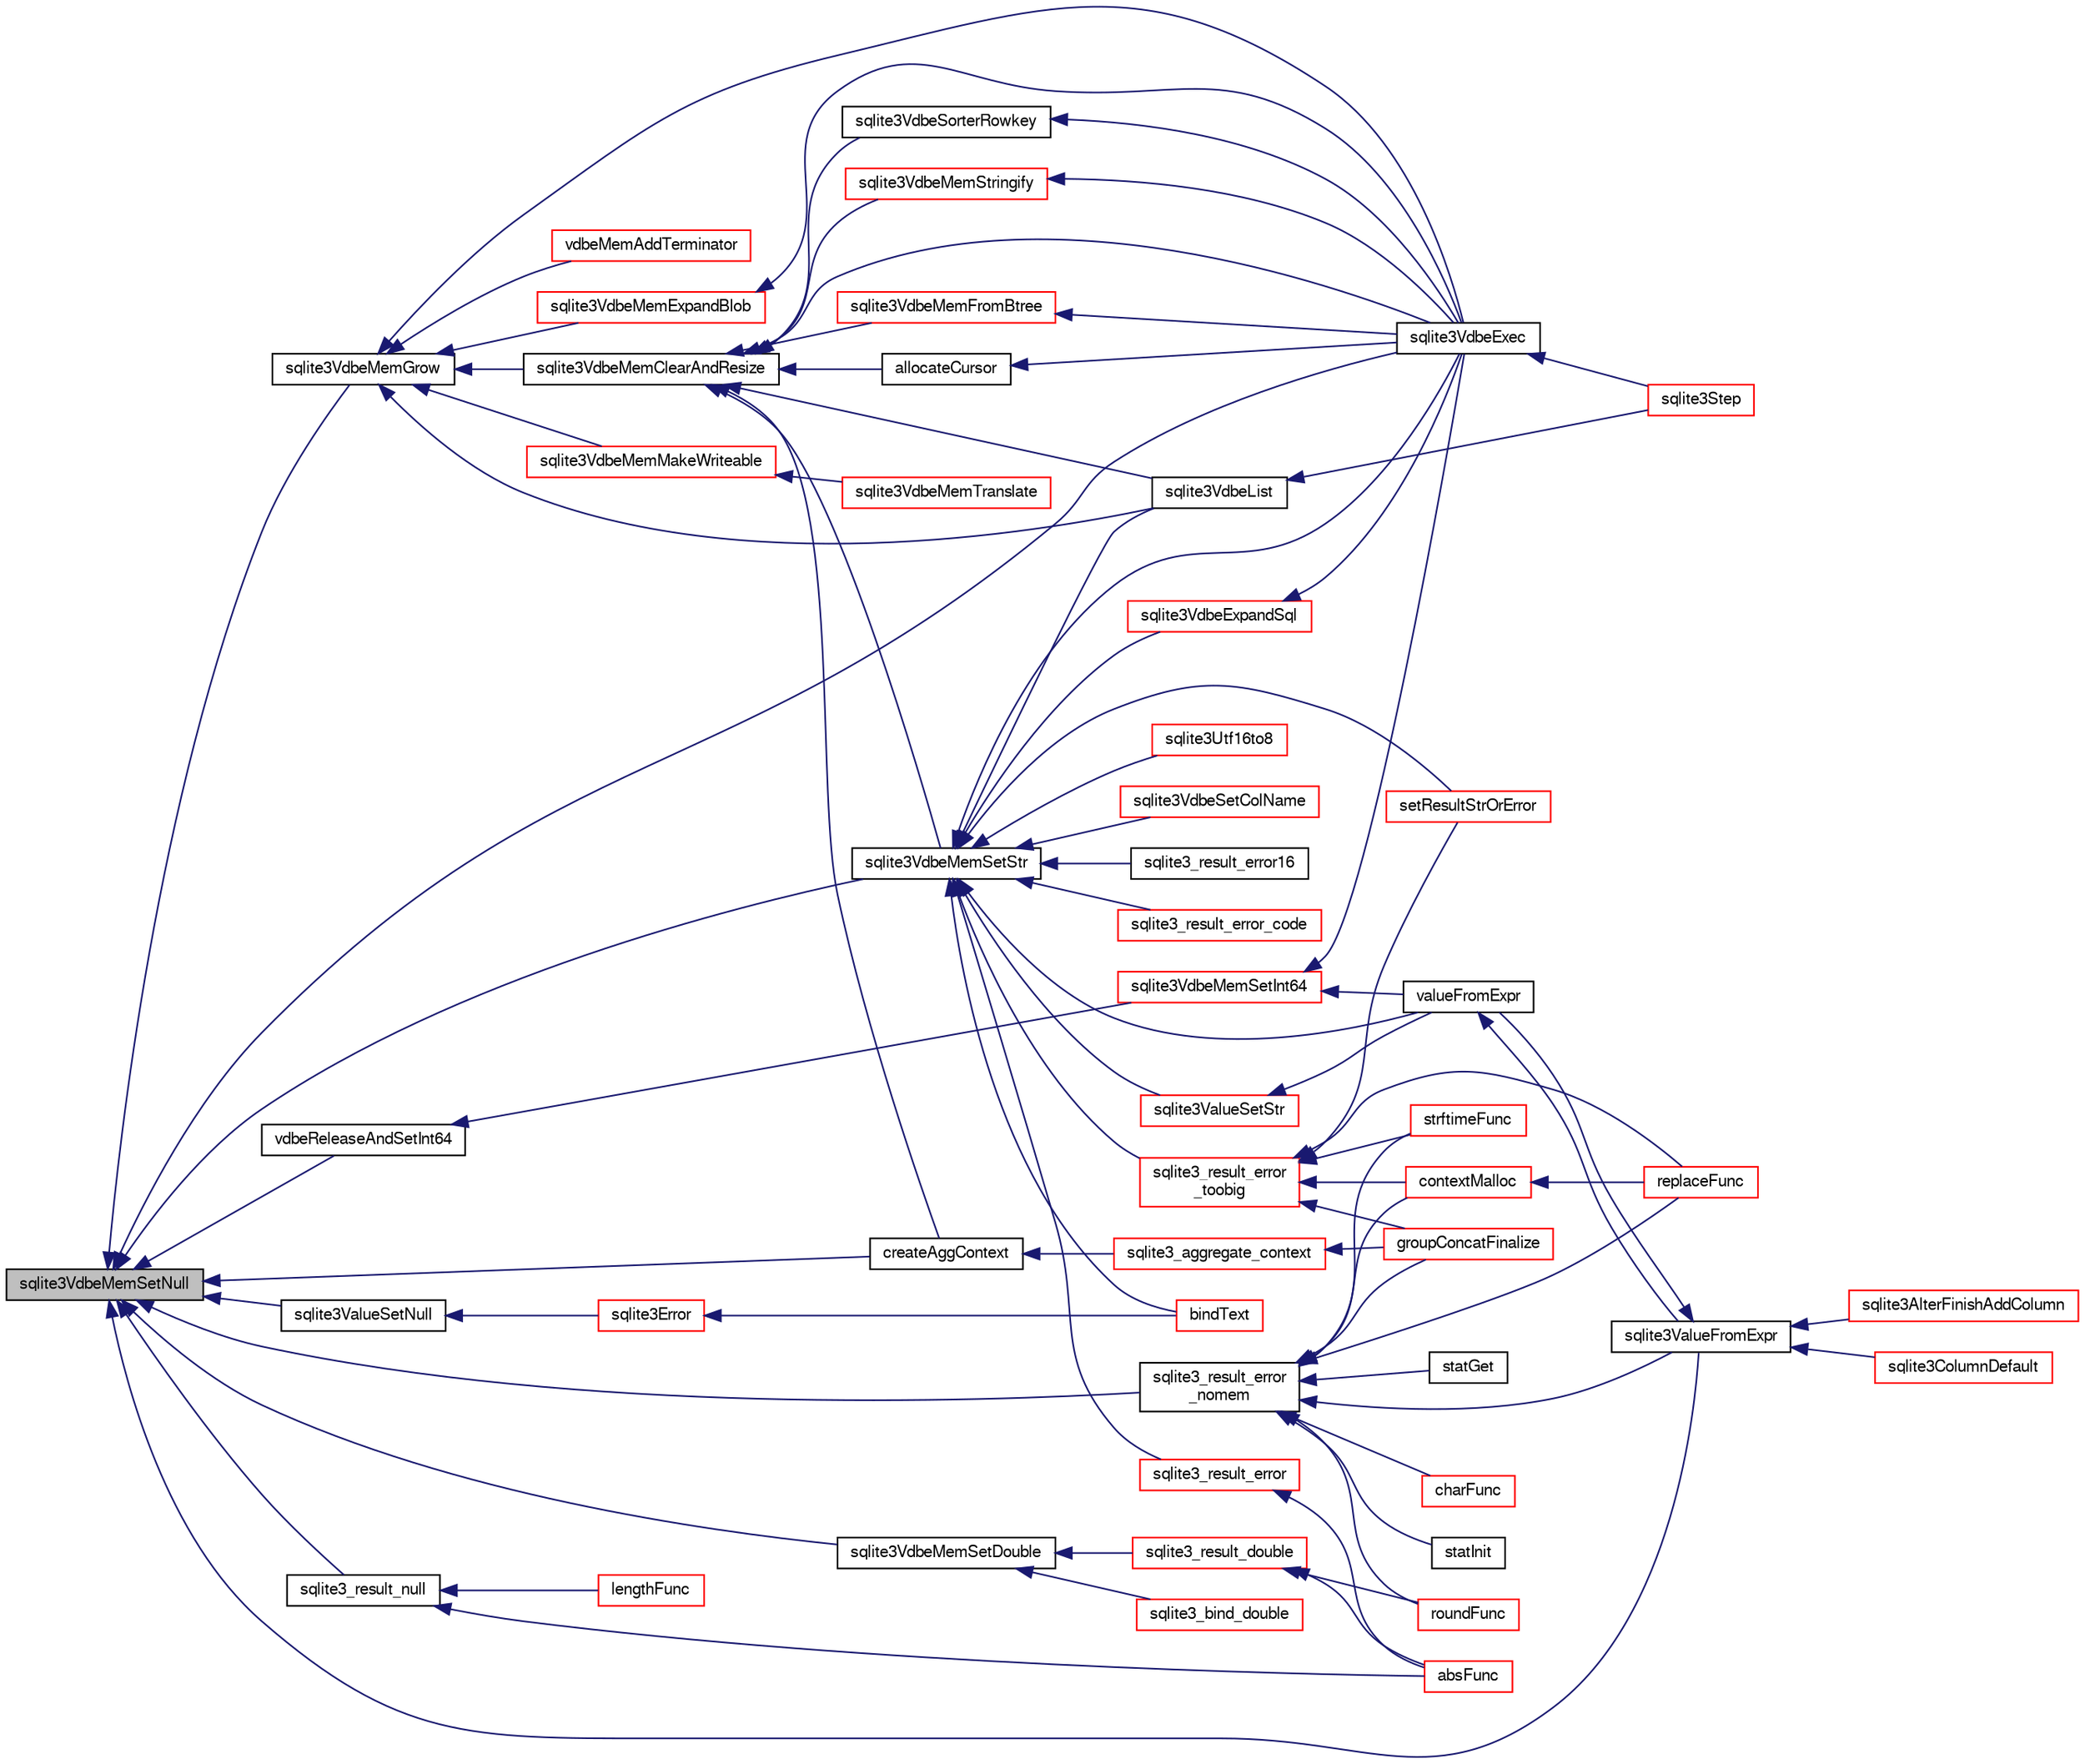 digraph "sqlite3VdbeMemSetNull"
{
  edge [fontname="FreeSans",fontsize="10",labelfontname="FreeSans",labelfontsize="10"];
  node [fontname="FreeSans",fontsize="10",shape=record];
  rankdir="LR";
  Node777671 [label="sqlite3VdbeMemSetNull",height=0.2,width=0.4,color="black", fillcolor="grey75", style="filled", fontcolor="black"];
  Node777671 -> Node777672 [dir="back",color="midnightblue",fontsize="10",style="solid",fontname="FreeSans"];
  Node777672 [label="sqlite3VdbeMemGrow",height=0.2,width=0.4,color="black", fillcolor="white", style="filled",URL="$sqlite3_8c.html#aba753c9690ae0ba31b5100945cf29447"];
  Node777672 -> Node777673 [dir="back",color="midnightblue",fontsize="10",style="solid",fontname="FreeSans"];
  Node777673 [label="sqlite3VdbeMemClearAndResize",height=0.2,width=0.4,color="black", fillcolor="white", style="filled",URL="$sqlite3_8c.html#add082be4aa46084ecdf023cfac898231"];
  Node777673 -> Node777674 [dir="back",color="midnightblue",fontsize="10",style="solid",fontname="FreeSans"];
  Node777674 [label="sqlite3VdbeMemStringify",height=0.2,width=0.4,color="red", fillcolor="white", style="filled",URL="$sqlite3_8c.html#aaf8a4e6bd1059297d279570e30b7680a"];
  Node777674 -> Node777682 [dir="back",color="midnightblue",fontsize="10",style="solid",fontname="FreeSans"];
  Node777682 [label="sqlite3VdbeExec",height=0.2,width=0.4,color="black", fillcolor="white", style="filled",URL="$sqlite3_8c.html#a8ce40a614bdc56719c4d642b1e4dfb21"];
  Node777682 -> Node777683 [dir="back",color="midnightblue",fontsize="10",style="solid",fontname="FreeSans"];
  Node777683 [label="sqlite3Step",height=0.2,width=0.4,color="red", fillcolor="white", style="filled",URL="$sqlite3_8c.html#a3f2872e873e2758a4beedad1d5113554"];
  Node777673 -> Node778502 [dir="back",color="midnightblue",fontsize="10",style="solid",fontname="FreeSans"];
  Node778502 [label="sqlite3VdbeMemSetStr",height=0.2,width=0.4,color="black", fillcolor="white", style="filled",URL="$sqlite3_8c.html#a9697bec7c3b512483638ea3646191d7d"];
  Node778502 -> Node778503 [dir="back",color="midnightblue",fontsize="10",style="solid",fontname="FreeSans"];
  Node778503 [label="sqlite3Utf16to8",height=0.2,width=0.4,color="red", fillcolor="white", style="filled",URL="$sqlite3_8c.html#a2c2d4b96de83192463964b77bdc524ae"];
  Node778502 -> Node778131 [dir="back",color="midnightblue",fontsize="10",style="solid",fontname="FreeSans"];
  Node778131 [label="valueFromExpr",height=0.2,width=0.4,color="black", fillcolor="white", style="filled",URL="$sqlite3_8c.html#a08f91b27c0189e8b5bcdea6537466b7c"];
  Node778131 -> Node778132 [dir="back",color="midnightblue",fontsize="10",style="solid",fontname="FreeSans"];
  Node778132 [label="sqlite3ValueFromExpr",height=0.2,width=0.4,color="black", fillcolor="white", style="filled",URL="$sqlite3_8c.html#af103c812684544760641a1cd4d9745df"];
  Node778132 -> Node778131 [dir="back",color="midnightblue",fontsize="10",style="solid",fontname="FreeSans"];
  Node778132 -> Node777859 [dir="back",color="midnightblue",fontsize="10",style="solid",fontname="FreeSans"];
  Node777859 [label="sqlite3AlterFinishAddColumn",height=0.2,width=0.4,color="red", fillcolor="white", style="filled",URL="$sqlite3_8c.html#a392e1e5be904b01216faae16a77c2c31"];
  Node778132 -> Node778133 [dir="back",color="midnightblue",fontsize="10",style="solid",fontname="FreeSans"];
  Node778133 [label="sqlite3ColumnDefault",height=0.2,width=0.4,color="red", fillcolor="white", style="filled",URL="$sqlite3_8c.html#a59f47949957801afdf53735549eacc7d"];
  Node778502 -> Node778504 [dir="back",color="midnightblue",fontsize="10",style="solid",fontname="FreeSans"];
  Node778504 [label="sqlite3ValueSetStr",height=0.2,width=0.4,color="red", fillcolor="white", style="filled",URL="$sqlite3_8c.html#a1fd40749f47941ee97ff6d798e2bc67e"];
  Node778504 -> Node778131 [dir="back",color="midnightblue",fontsize="10",style="solid",fontname="FreeSans"];
  Node778502 -> Node778175 [dir="back",color="midnightblue",fontsize="10",style="solid",fontname="FreeSans"];
  Node778175 [label="sqlite3VdbeList",height=0.2,width=0.4,color="black", fillcolor="white", style="filled",URL="$sqlite3_8c.html#a61f5dfb765135a9982025bab8944f7fd"];
  Node778175 -> Node777683 [dir="back",color="midnightblue",fontsize="10",style="solid",fontname="FreeSans"];
  Node778502 -> Node778505 [dir="back",color="midnightblue",fontsize="10",style="solid",fontname="FreeSans"];
  Node778505 [label="sqlite3VdbeSetColName",height=0.2,width=0.4,color="red", fillcolor="white", style="filled",URL="$sqlite3_8c.html#a05534e7d71a734a43c35ae061ef45e6e"];
  Node778502 -> Node778507 [dir="back",color="midnightblue",fontsize="10",style="solid",fontname="FreeSans"];
  Node778507 [label="setResultStrOrError",height=0.2,width=0.4,color="red", fillcolor="white", style="filled",URL="$sqlite3_8c.html#af1d0f45c261a19434fad327798cc6d6b"];
  Node778502 -> Node778520 [dir="back",color="midnightblue",fontsize="10",style="solid",fontname="FreeSans"];
  Node778520 [label="sqlite3_result_error",height=0.2,width=0.4,color="red", fillcolor="white", style="filled",URL="$sqlite3_8h.html#a577161e1b67908b94f47007aaa6ae4c4"];
  Node778520 -> Node778523 [dir="back",color="midnightblue",fontsize="10",style="solid",fontname="FreeSans"];
  Node778523 [label="absFunc",height=0.2,width=0.4,color="red", fillcolor="white", style="filled",URL="$sqlite3_8c.html#af271994a34f441432d50d7095e0ed23d"];
  Node778502 -> Node778525 [dir="back",color="midnightblue",fontsize="10",style="solid",fontname="FreeSans"];
  Node778525 [label="sqlite3_result_error16",height=0.2,width=0.4,color="black", fillcolor="white", style="filled",URL="$sqlite3_8h.html#a2baa2d4dd3dc187608d942f3edfd46da"];
  Node778502 -> Node778526 [dir="back",color="midnightblue",fontsize="10",style="solid",fontname="FreeSans"];
  Node778526 [label="sqlite3_result_error_code",height=0.2,width=0.4,color="red", fillcolor="white", style="filled",URL="$sqlite3_8h.html#ac7ad2457fb9a1b7b772caf8e48deb8bc"];
  Node778502 -> Node778527 [dir="back",color="midnightblue",fontsize="10",style="solid",fontname="FreeSans"];
  Node778527 [label="sqlite3_result_error\l_toobig",height=0.2,width=0.4,color="red", fillcolor="white", style="filled",URL="$sqlite3_8h.html#ad4f0c5e8c9421d0c4550c1a108221abe"];
  Node778527 -> Node778263 [dir="back",color="midnightblue",fontsize="10",style="solid",fontname="FreeSans"];
  Node778263 [label="strftimeFunc",height=0.2,width=0.4,color="red", fillcolor="white", style="filled",URL="$sqlite3_8c.html#af531defbf93ba3aef96decedeafb344f"];
  Node778527 -> Node778507 [dir="back",color="midnightblue",fontsize="10",style="solid",fontname="FreeSans"];
  Node778527 -> Node778529 [dir="back",color="midnightblue",fontsize="10",style="solid",fontname="FreeSans"];
  Node778529 [label="contextMalloc",height=0.2,width=0.4,color="red", fillcolor="white", style="filled",URL="$sqlite3_8c.html#a09e5794a0f9a8269eda3bc32d43d63c9"];
  Node778529 -> Node778379 [dir="back",color="midnightblue",fontsize="10",style="solid",fontname="FreeSans"];
  Node778379 [label="replaceFunc",height=0.2,width=0.4,color="red", fillcolor="white", style="filled",URL="$sqlite3_8c.html#a752b98a7c55d204c397a4902b49b1ce4"];
  Node778527 -> Node778379 [dir="back",color="midnightblue",fontsize="10",style="solid",fontname="FreeSans"];
  Node778527 -> Node778353 [dir="back",color="midnightblue",fontsize="10",style="solid",fontname="FreeSans"];
  Node778353 [label="groupConcatFinalize",height=0.2,width=0.4,color="red", fillcolor="white", style="filled",URL="$sqlite3_8c.html#afb7efd138b3092aa6a3e92e7f54b0f6a"];
  Node778502 -> Node778334 [dir="back",color="midnightblue",fontsize="10",style="solid",fontname="FreeSans"];
  Node778334 [label="bindText",height=0.2,width=0.4,color="red", fillcolor="white", style="filled",URL="$sqlite3_8c.html#acdec2c68ea6b14a08bcfea9cfd32b2f2"];
  Node778502 -> Node778350 [dir="back",color="midnightblue",fontsize="10",style="solid",fontname="FreeSans"];
  Node778350 [label="sqlite3VdbeExpandSql",height=0.2,width=0.4,color="red", fillcolor="white", style="filled",URL="$sqlite3_8c.html#a5a497837d5d69b92e7bca23673589c69"];
  Node778350 -> Node777682 [dir="back",color="midnightblue",fontsize="10",style="solid",fontname="FreeSans"];
  Node778502 -> Node777682 [dir="back",color="midnightblue",fontsize="10",style="solid",fontname="FreeSans"];
  Node777673 -> Node778020 [dir="back",color="midnightblue",fontsize="10",style="solid",fontname="FreeSans"];
  Node778020 [label="sqlite3VdbeMemFromBtree",height=0.2,width=0.4,color="red", fillcolor="white", style="filled",URL="$sqlite3_8c.html#a2f4630d8648b1bf4ffcda8c6813518d2"];
  Node778020 -> Node777682 [dir="back",color="midnightblue",fontsize="10",style="solid",fontname="FreeSans"];
  Node777673 -> Node778175 [dir="back",color="midnightblue",fontsize="10",style="solid",fontname="FreeSans"];
  Node777673 -> Node778531 [dir="back",color="midnightblue",fontsize="10",style="solid",fontname="FreeSans"];
  Node778531 [label="createAggContext",height=0.2,width=0.4,color="black", fillcolor="white", style="filled",URL="$sqlite3_8c.html#a843c998f50da4010b570948408f90fb9"];
  Node778531 -> Node778532 [dir="back",color="midnightblue",fontsize="10",style="solid",fontname="FreeSans"];
  Node778532 [label="sqlite3_aggregate_context",height=0.2,width=0.4,color="red", fillcolor="white", style="filled",URL="$sqlite3_8h.html#aa4b8b7e57758c004b4e9ec14489bde1c"];
  Node778532 -> Node778353 [dir="back",color="midnightblue",fontsize="10",style="solid",fontname="FreeSans"];
  Node777673 -> Node778018 [dir="back",color="midnightblue",fontsize="10",style="solid",fontname="FreeSans"];
  Node778018 [label="allocateCursor",height=0.2,width=0.4,color="black", fillcolor="white", style="filled",URL="$sqlite3_8c.html#a5083c054ea81802294e539b00a57aad4"];
  Node778018 -> Node777682 [dir="back",color="midnightblue",fontsize="10",style="solid",fontname="FreeSans"];
  Node777673 -> Node777682 [dir="back",color="midnightblue",fontsize="10",style="solid",fontname="FreeSans"];
  Node777673 -> Node778539 [dir="back",color="midnightblue",fontsize="10",style="solid",fontname="FreeSans"];
  Node778539 [label="sqlite3VdbeSorterRowkey",height=0.2,width=0.4,color="black", fillcolor="white", style="filled",URL="$sqlite3_8c.html#a420bbf7368575c4d59d6a64ff3aed3e7"];
  Node778539 -> Node777682 [dir="back",color="midnightblue",fontsize="10",style="solid",fontname="FreeSans"];
  Node777672 -> Node778540 [dir="back",color="midnightblue",fontsize="10",style="solid",fontname="FreeSans"];
  Node778540 [label="sqlite3VdbeMemMakeWriteable",height=0.2,width=0.4,color="red", fillcolor="white", style="filled",URL="$sqlite3_8c.html#afabdd8032205a36c69ad191c6bbb6a34"];
  Node778540 -> Node778541 [dir="back",color="midnightblue",fontsize="10",style="solid",fontname="FreeSans"];
  Node778541 [label="sqlite3VdbeMemTranslate",height=0.2,width=0.4,color="red", fillcolor="white", style="filled",URL="$sqlite3_8c.html#adc5f07459f00d96ec7591be255d029f5"];
  Node777672 -> Node778546 [dir="back",color="midnightblue",fontsize="10",style="solid",fontname="FreeSans"];
  Node778546 [label="sqlite3VdbeMemExpandBlob",height=0.2,width=0.4,color="red", fillcolor="white", style="filled",URL="$sqlite3_8c.html#afa1d06c05f058623f190c05aac4a5c7c"];
  Node778546 -> Node777682 [dir="back",color="midnightblue",fontsize="10",style="solid",fontname="FreeSans"];
  Node777672 -> Node778547 [dir="back",color="midnightblue",fontsize="10",style="solid",fontname="FreeSans"];
  Node778547 [label="vdbeMemAddTerminator",height=0.2,width=0.4,color="red", fillcolor="white", style="filled",URL="$sqlite3_8c.html#a01c7c7c70bf090b2882bce28aa35c4c9"];
  Node777672 -> Node778175 [dir="back",color="midnightblue",fontsize="10",style="solid",fontname="FreeSans"];
  Node777672 -> Node777682 [dir="back",color="midnightblue",fontsize="10",style="solid",fontname="FreeSans"];
  Node777671 -> Node778549 [dir="back",color="midnightblue",fontsize="10",style="solid",fontname="FreeSans"];
  Node778549 [label="sqlite3ValueSetNull",height=0.2,width=0.4,color="black", fillcolor="white", style="filled",URL="$sqlite3_8c.html#ad9bc4507a7806b37946116afbe183b95"];
  Node778549 -> Node778550 [dir="back",color="midnightblue",fontsize="10",style="solid",fontname="FreeSans"];
  Node778550 [label="sqlite3Error",height=0.2,width=0.4,color="red", fillcolor="white", style="filled",URL="$sqlite3_8c.html#a4ba5e8be78db50d5538dcaa45bcf74d3"];
  Node778550 -> Node778334 [dir="back",color="midnightblue",fontsize="10",style="solid",fontname="FreeSans"];
  Node777671 -> Node778561 [dir="back",color="midnightblue",fontsize="10",style="solid",fontname="FreeSans"];
  Node778561 [label="vdbeReleaseAndSetInt64",height=0.2,width=0.4,color="black", fillcolor="white", style="filled",URL="$sqlite3_8c.html#abdcd42be8fe3e9bff2493533da9b5697"];
  Node778561 -> Node778562 [dir="back",color="midnightblue",fontsize="10",style="solid",fontname="FreeSans"];
  Node778562 [label="sqlite3VdbeMemSetInt64",height=0.2,width=0.4,color="red", fillcolor="white", style="filled",URL="$sqlite3_8c.html#a57c5843cac8f6180ee994267a23f86a3"];
  Node778562 -> Node778131 [dir="back",color="midnightblue",fontsize="10",style="solid",fontname="FreeSans"];
  Node778562 -> Node777682 [dir="back",color="midnightblue",fontsize="10",style="solid",fontname="FreeSans"];
  Node777671 -> Node778568 [dir="back",color="midnightblue",fontsize="10",style="solid",fontname="FreeSans"];
  Node778568 [label="sqlite3VdbeMemSetDouble",height=0.2,width=0.4,color="black", fillcolor="white", style="filled",URL="$sqlite3_8c.html#a275e5080bf002b17d0e0d5b65e809d39"];
  Node778568 -> Node778569 [dir="back",color="midnightblue",fontsize="10",style="solid",fontname="FreeSans"];
  Node778569 [label="sqlite3_result_double",height=0.2,width=0.4,color="red", fillcolor="white", style="filled",URL="$sqlite3_8h.html#a534d012000f6dd9777ad42c495b68585"];
  Node778569 -> Node778523 [dir="back",color="midnightblue",fontsize="10",style="solid",fontname="FreeSans"];
  Node778569 -> Node778249 [dir="back",color="midnightblue",fontsize="10",style="solid",fontname="FreeSans"];
  Node778249 [label="roundFunc",height=0.2,width=0.4,color="red", fillcolor="white", style="filled",URL="$sqlite3_8c.html#a8c444ba254edc27891111b76e7ba85e7"];
  Node778568 -> Node778341 [dir="back",color="midnightblue",fontsize="10",style="solid",fontname="FreeSans"];
  Node778341 [label="sqlite3_bind_double",height=0.2,width=0.4,color="red", fillcolor="white", style="filled",URL="$sqlite3_8h.html#a8dc6f4de797850398e12e5022cae8915"];
  Node777671 -> Node778502 [dir="back",color="midnightblue",fontsize="10",style="solid",fontname="FreeSans"];
  Node777671 -> Node778132 [dir="back",color="midnightblue",fontsize="10",style="solid",fontname="FreeSans"];
  Node777671 -> Node778570 [dir="back",color="midnightblue",fontsize="10",style="solid",fontname="FreeSans"];
  Node778570 [label="sqlite3_result_null",height=0.2,width=0.4,color="black", fillcolor="white", style="filled",URL="$sqlite3_8h.html#ae12fb68e78a29fc818347422d1285aaf"];
  Node778570 -> Node777942 [dir="back",color="midnightblue",fontsize="10",style="solid",fontname="FreeSans"];
  Node777942 [label="lengthFunc",height=0.2,width=0.4,color="red", fillcolor="white", style="filled",URL="$sqlite3_8c.html#affdabf006c37c26a1c3e325badb83546"];
  Node778570 -> Node778523 [dir="back",color="midnightblue",fontsize="10",style="solid",fontname="FreeSans"];
  Node777671 -> Node778571 [dir="back",color="midnightblue",fontsize="10",style="solid",fontname="FreeSans"];
  Node778571 [label="sqlite3_result_error\l_nomem",height=0.2,width=0.4,color="black", fillcolor="white", style="filled",URL="$sqlite3_8h.html#aa3c1191fb83e4e8bdde15f13d05bd82a"];
  Node778571 -> Node778263 [dir="back",color="midnightblue",fontsize="10",style="solid",fontname="FreeSans"];
  Node778571 -> Node778132 [dir="back",color="midnightblue",fontsize="10",style="solid",fontname="FreeSans"];
  Node778571 -> Node778509 [dir="back",color="midnightblue",fontsize="10",style="solid",fontname="FreeSans"];
  Node778509 [label="statInit",height=0.2,width=0.4,color="black", fillcolor="white", style="filled",URL="$sqlite3_8c.html#aac2f12d5891bace13cabf65d06e962f5"];
  Node778571 -> Node778300 [dir="back",color="midnightblue",fontsize="10",style="solid",fontname="FreeSans"];
  Node778300 [label="statGet",height=0.2,width=0.4,color="black", fillcolor="white", style="filled",URL="$sqlite3_8c.html#a6357fb6fa381df401d3be4ef3a93ec6e"];
  Node778571 -> Node778249 [dir="back",color="midnightblue",fontsize="10",style="solid",fontname="FreeSans"];
  Node778571 -> Node778529 [dir="back",color="midnightblue",fontsize="10",style="solid",fontname="FreeSans"];
  Node778571 -> Node778357 [dir="back",color="midnightblue",fontsize="10",style="solid",fontname="FreeSans"];
  Node778357 [label="charFunc",height=0.2,width=0.4,color="red", fillcolor="white", style="filled",URL="$sqlite3_8c.html#ab9b72ce47fcea3c3b92e816435a0fd91"];
  Node778571 -> Node778379 [dir="back",color="midnightblue",fontsize="10",style="solid",fontname="FreeSans"];
  Node778571 -> Node778353 [dir="back",color="midnightblue",fontsize="10",style="solid",fontname="FreeSans"];
  Node777671 -> Node778531 [dir="back",color="midnightblue",fontsize="10",style="solid",fontname="FreeSans"];
  Node777671 -> Node777682 [dir="back",color="midnightblue",fontsize="10",style="solid",fontname="FreeSans"];
}
